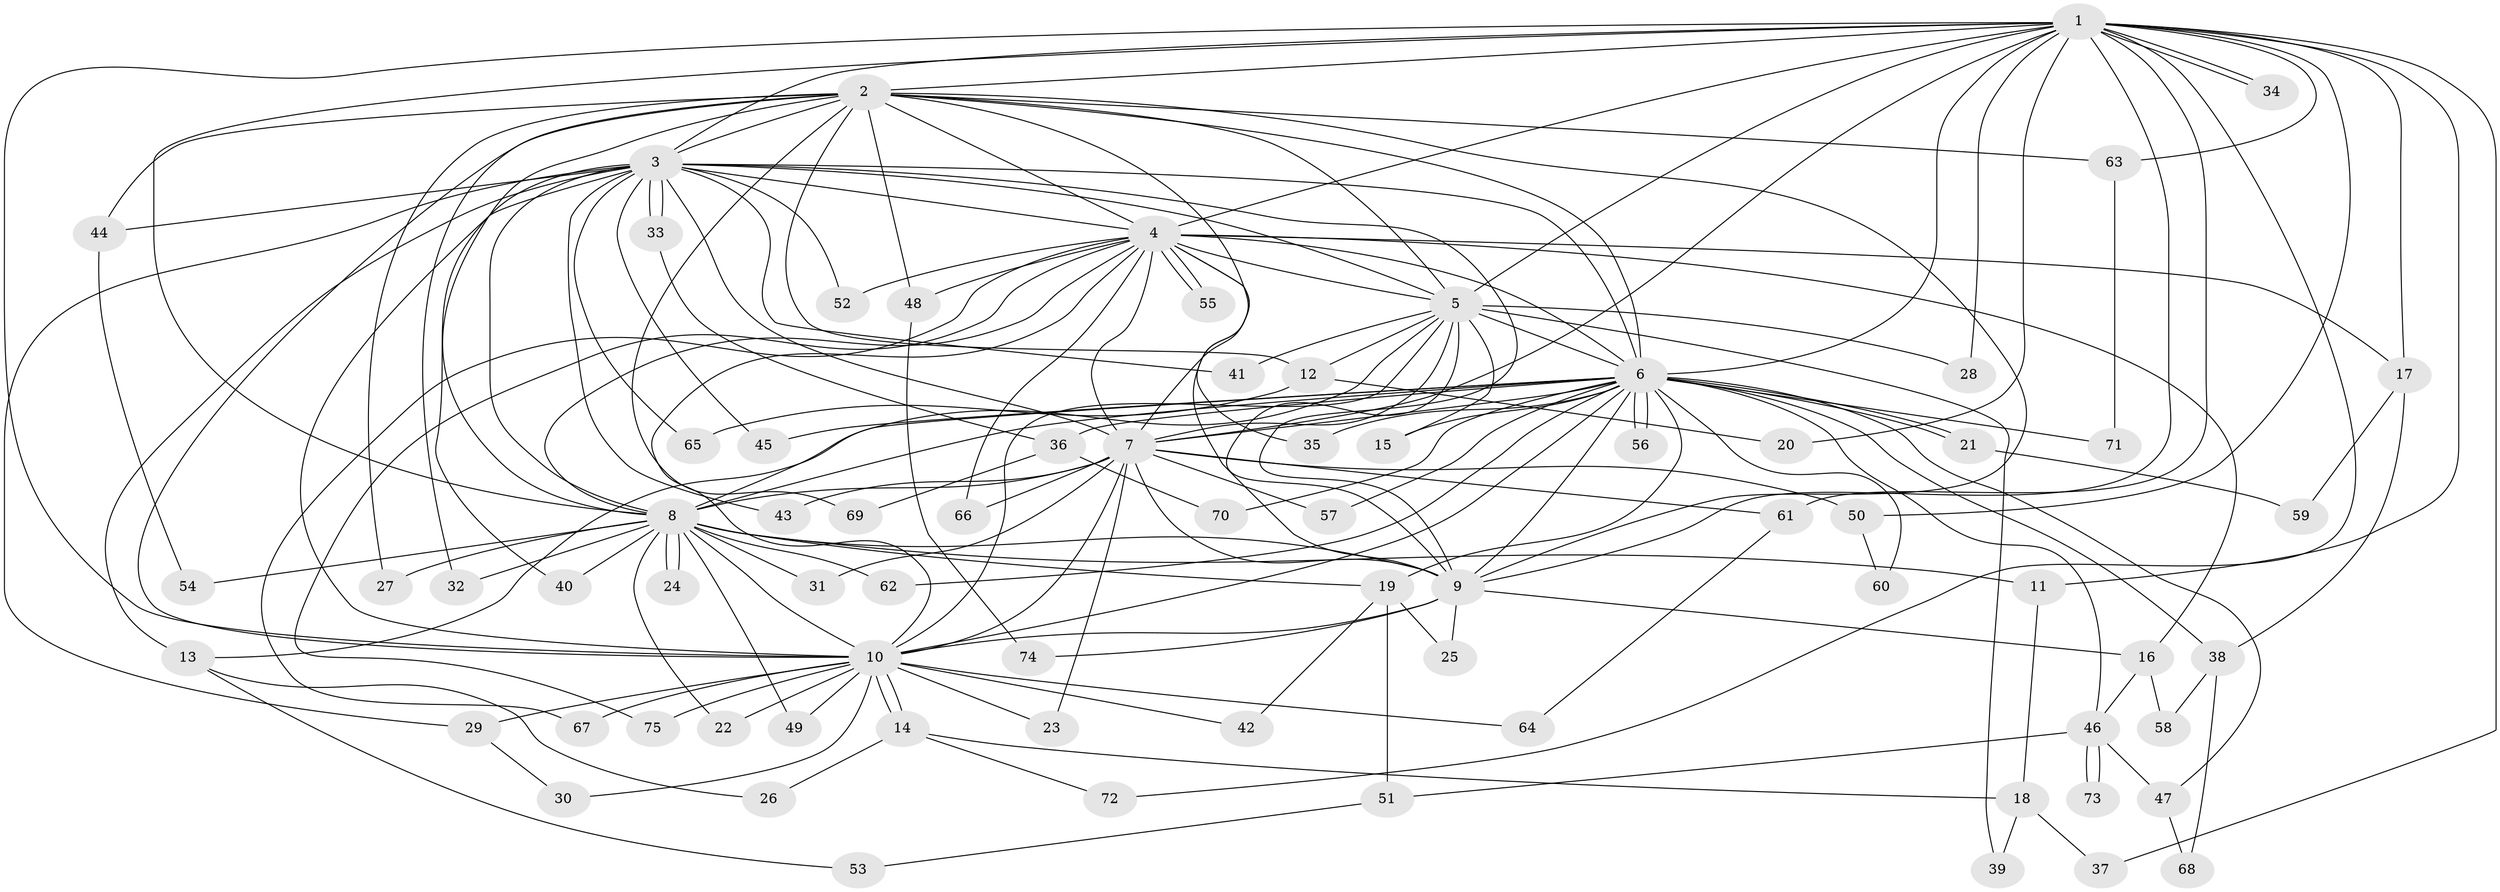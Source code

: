 // coarse degree distribution, {3: 0.2, 4: 0.1, 2: 0.2, 14: 0.03333333333333333, 12: 0.06666666666666667, 1: 0.13333333333333333, 5: 0.1, 10: 0.1, 18: 0.03333333333333333, 15: 0.03333333333333333}
// Generated by graph-tools (version 1.1) at 2025/36/03/04/25 23:36:34]
// undirected, 75 vertices, 175 edges
graph export_dot {
  node [color=gray90,style=filled];
  1;
  2;
  3;
  4;
  5;
  6;
  7;
  8;
  9;
  10;
  11;
  12;
  13;
  14;
  15;
  16;
  17;
  18;
  19;
  20;
  21;
  22;
  23;
  24;
  25;
  26;
  27;
  28;
  29;
  30;
  31;
  32;
  33;
  34;
  35;
  36;
  37;
  38;
  39;
  40;
  41;
  42;
  43;
  44;
  45;
  46;
  47;
  48;
  49;
  50;
  51;
  52;
  53;
  54;
  55;
  56;
  57;
  58;
  59;
  60;
  61;
  62;
  63;
  64;
  65;
  66;
  67;
  68;
  69;
  70;
  71;
  72;
  73;
  74;
  75;
  1 -- 2;
  1 -- 3;
  1 -- 4;
  1 -- 5;
  1 -- 6;
  1 -- 7;
  1 -- 8;
  1 -- 9;
  1 -- 10;
  1 -- 11;
  1 -- 17;
  1 -- 20;
  1 -- 28;
  1 -- 34;
  1 -- 34;
  1 -- 37;
  1 -- 50;
  1 -- 61;
  1 -- 63;
  1 -- 72;
  2 -- 3;
  2 -- 4;
  2 -- 5;
  2 -- 6;
  2 -- 7;
  2 -- 8;
  2 -- 9;
  2 -- 10;
  2 -- 12;
  2 -- 27;
  2 -- 32;
  2 -- 44;
  2 -- 48;
  2 -- 63;
  2 -- 69;
  3 -- 4;
  3 -- 5;
  3 -- 6;
  3 -- 7;
  3 -- 8;
  3 -- 9;
  3 -- 10;
  3 -- 13;
  3 -- 29;
  3 -- 33;
  3 -- 33;
  3 -- 40;
  3 -- 41;
  3 -- 43;
  3 -- 44;
  3 -- 45;
  3 -- 52;
  3 -- 65;
  4 -- 5;
  4 -- 6;
  4 -- 7;
  4 -- 8;
  4 -- 9;
  4 -- 10;
  4 -- 16;
  4 -- 17;
  4 -- 35;
  4 -- 48;
  4 -- 52;
  4 -- 55;
  4 -- 55;
  4 -- 66;
  4 -- 67;
  4 -- 75;
  5 -- 6;
  5 -- 7;
  5 -- 8;
  5 -- 9;
  5 -- 10;
  5 -- 12;
  5 -- 15;
  5 -- 28;
  5 -- 39;
  5 -- 41;
  6 -- 7;
  6 -- 8;
  6 -- 9;
  6 -- 10;
  6 -- 13;
  6 -- 15;
  6 -- 19;
  6 -- 21;
  6 -- 21;
  6 -- 35;
  6 -- 36;
  6 -- 38;
  6 -- 45;
  6 -- 46;
  6 -- 47;
  6 -- 56;
  6 -- 56;
  6 -- 57;
  6 -- 60;
  6 -- 62;
  6 -- 70;
  6 -- 71;
  7 -- 8;
  7 -- 9;
  7 -- 10;
  7 -- 23;
  7 -- 31;
  7 -- 43;
  7 -- 50;
  7 -- 57;
  7 -- 61;
  7 -- 66;
  8 -- 9;
  8 -- 10;
  8 -- 11;
  8 -- 19;
  8 -- 22;
  8 -- 24;
  8 -- 24;
  8 -- 27;
  8 -- 31;
  8 -- 32;
  8 -- 40;
  8 -- 49;
  8 -- 54;
  8 -- 62;
  9 -- 10;
  9 -- 16;
  9 -- 25;
  9 -- 74;
  10 -- 14;
  10 -- 14;
  10 -- 22;
  10 -- 23;
  10 -- 29;
  10 -- 30;
  10 -- 42;
  10 -- 49;
  10 -- 64;
  10 -- 67;
  10 -- 75;
  11 -- 18;
  12 -- 20;
  12 -- 65;
  13 -- 26;
  13 -- 53;
  14 -- 18;
  14 -- 26;
  14 -- 72;
  16 -- 46;
  16 -- 58;
  17 -- 38;
  17 -- 59;
  18 -- 37;
  18 -- 39;
  19 -- 25;
  19 -- 42;
  19 -- 51;
  21 -- 59;
  29 -- 30;
  33 -- 36;
  36 -- 69;
  36 -- 70;
  38 -- 58;
  38 -- 68;
  44 -- 54;
  46 -- 47;
  46 -- 51;
  46 -- 73;
  46 -- 73;
  47 -- 68;
  48 -- 74;
  50 -- 60;
  51 -- 53;
  61 -- 64;
  63 -- 71;
}
